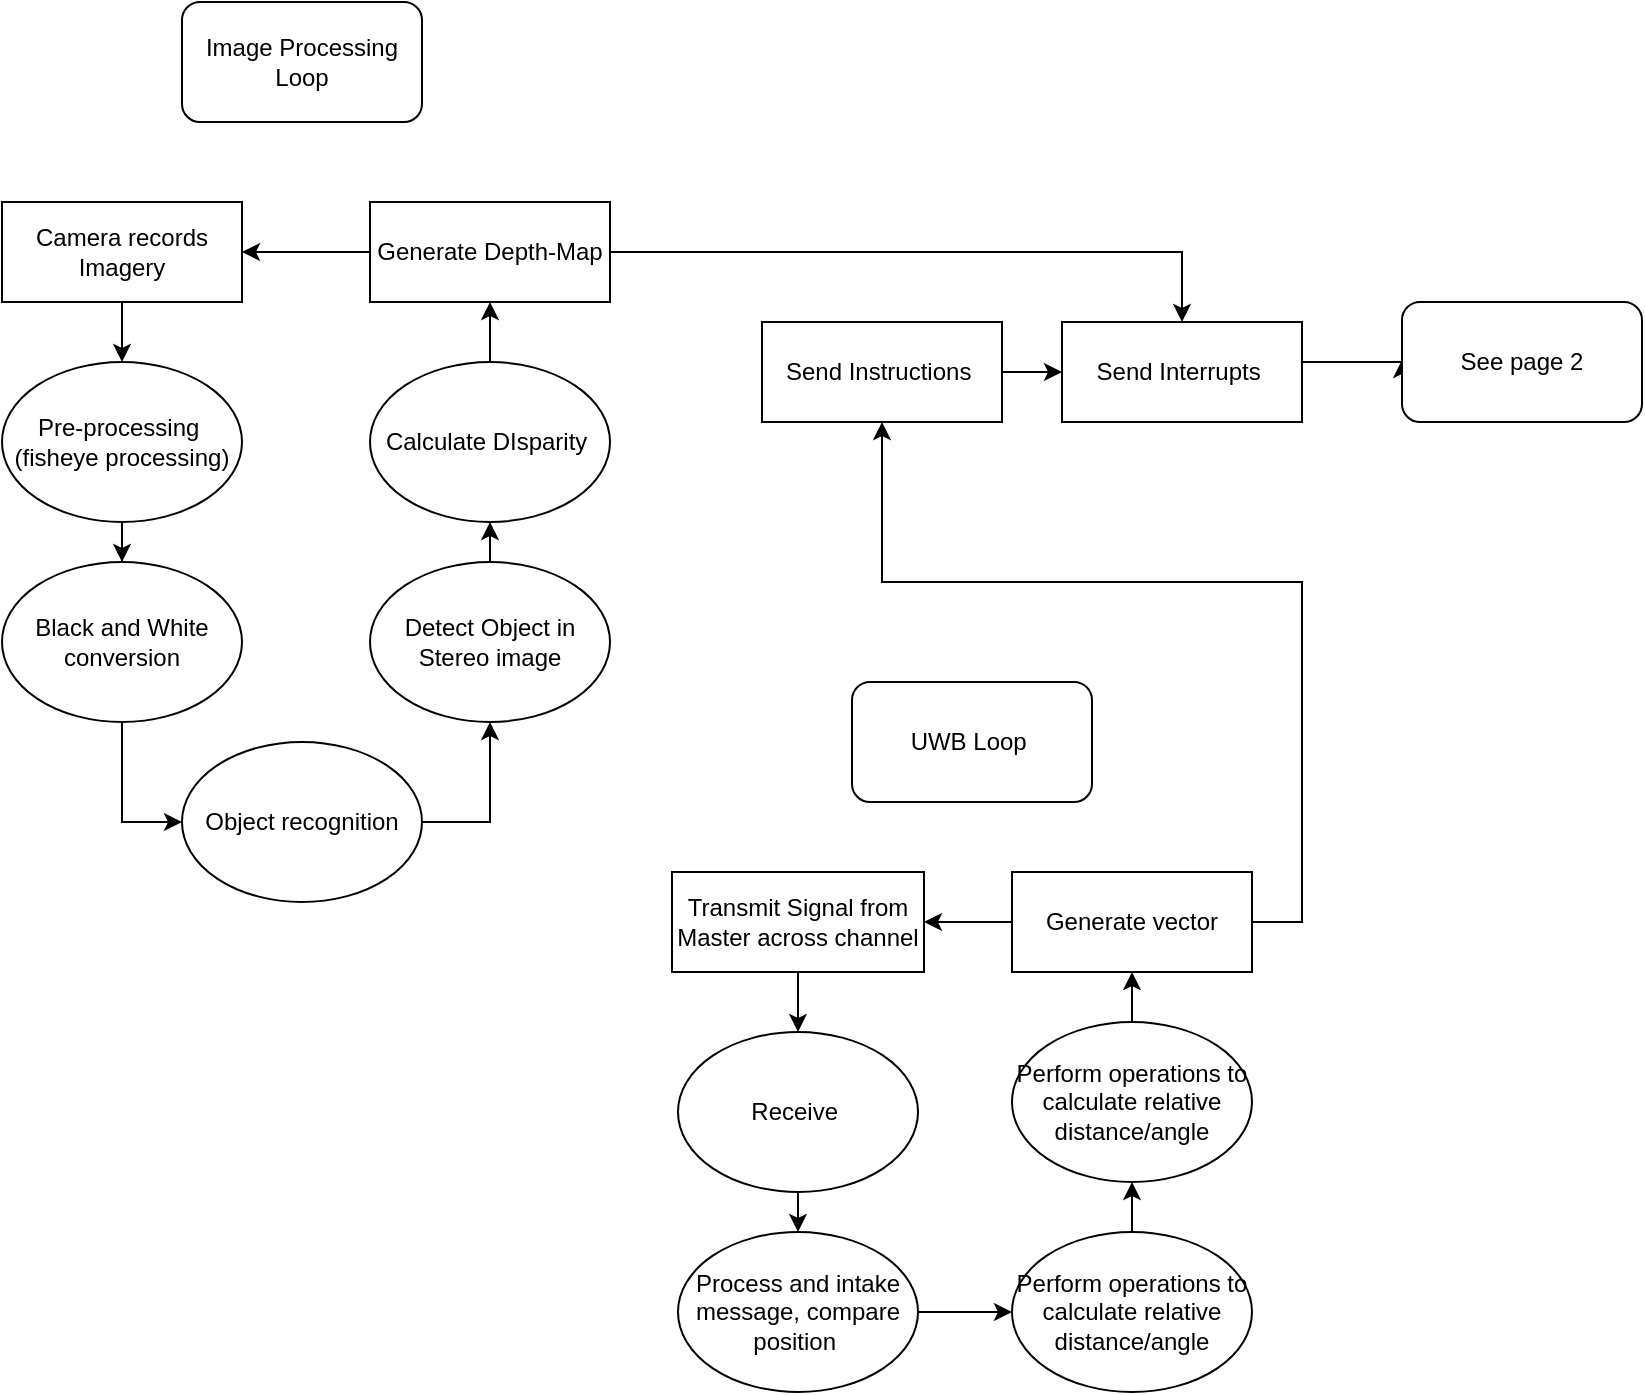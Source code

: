 <mxfile version="27.0.9" pages="3">
  <diagram id="C5RBs43oDa-KdzZeNtuy" name="Page-1">
    <mxGraphModel dx="768" dy="902" grid="1" gridSize="10" guides="1" tooltips="1" connect="1" arrows="1" fold="1" page="1" pageScale="1" pageWidth="827" pageHeight="1169" math="0" shadow="0">
      <root>
        <mxCell id="WIyWlLk6GJQsqaUBKTNV-0" />
        <mxCell id="WIyWlLk6GJQsqaUBKTNV-1" parent="WIyWlLk6GJQsqaUBKTNV-0" />
        <mxCell id="rd_QlPSfM4D5r_hE3z7o-5" value="" style="edgeStyle=orthogonalEdgeStyle;rounded=0;orthogonalLoop=1;jettySize=auto;html=1;" parent="WIyWlLk6GJQsqaUBKTNV-1" source="rd_QlPSfM4D5r_hE3z7o-1" target="rd_QlPSfM4D5r_hE3z7o-4" edge="1">
          <mxGeometry relative="1" as="geometry" />
        </mxCell>
        <mxCell id="rd_QlPSfM4D5r_hE3z7o-1" value="Camera records Imagery" style="rounded=0;whiteSpace=wrap;html=1;" parent="WIyWlLk6GJQsqaUBKTNV-1" vertex="1">
          <mxGeometry x="70" y="120" width="120" height="50" as="geometry" />
        </mxCell>
        <mxCell id="rd_QlPSfM4D5r_hE3z7o-8" value="" style="edgeStyle=orthogonalEdgeStyle;rounded=0;orthogonalLoop=1;jettySize=auto;html=1;" parent="WIyWlLk6GJQsqaUBKTNV-1" source="rd_QlPSfM4D5r_hE3z7o-4" target="rd_QlPSfM4D5r_hE3z7o-7" edge="1">
          <mxGeometry relative="1" as="geometry" />
        </mxCell>
        <mxCell id="rd_QlPSfM4D5r_hE3z7o-4" value="Pre-processing&amp;nbsp;&lt;div&gt;(fisheye processing&lt;span style=&quot;background-color: transparent; color: light-dark(rgb(0, 0, 0), rgb(255, 255, 255));&quot;&gt;)&lt;/span&gt;&lt;/div&gt;" style="ellipse;whiteSpace=wrap;html=1;" parent="WIyWlLk6GJQsqaUBKTNV-1" vertex="1">
          <mxGeometry x="70" y="200" width="120" height="80" as="geometry" />
        </mxCell>
        <mxCell id="rd_QlPSfM4D5r_hE3z7o-26" style="edgeStyle=orthogonalEdgeStyle;rounded=0;orthogonalLoop=1;jettySize=auto;html=1;entryX=0;entryY=0.5;entryDx=0;entryDy=0;" parent="WIyWlLk6GJQsqaUBKTNV-1" source="rd_QlPSfM4D5r_hE3z7o-7" target="rd_QlPSfM4D5r_hE3z7o-11" edge="1">
          <mxGeometry relative="1" as="geometry" />
        </mxCell>
        <mxCell id="rd_QlPSfM4D5r_hE3z7o-7" value="Black and White conversion" style="ellipse;whiteSpace=wrap;html=1;" parent="WIyWlLk6GJQsqaUBKTNV-1" vertex="1">
          <mxGeometry x="70" y="300" width="120" height="80" as="geometry" />
        </mxCell>
        <mxCell id="MH6kXEx2DqcVbVFkg1yE-5" style="edgeStyle=orthogonalEdgeStyle;rounded=0;orthogonalLoop=1;jettySize=auto;html=1;entryX=0.5;entryY=1;entryDx=0;entryDy=0;" parent="WIyWlLk6GJQsqaUBKTNV-1" source="rd_QlPSfM4D5r_hE3z7o-11" target="rd_QlPSfM4D5r_hE3z7o-13" edge="1">
          <mxGeometry relative="1" as="geometry">
            <Array as="points">
              <mxPoint x="314" y="430" />
            </Array>
          </mxGeometry>
        </mxCell>
        <mxCell id="rd_QlPSfM4D5r_hE3z7o-11" value="Object recognition" style="ellipse;whiteSpace=wrap;html=1;" parent="WIyWlLk6GJQsqaUBKTNV-1" vertex="1">
          <mxGeometry x="160" y="390" width="120" height="80" as="geometry" />
        </mxCell>
        <mxCell id="rd_QlPSfM4D5r_hE3z7o-16" value="" style="edgeStyle=orthogonalEdgeStyle;rounded=0;orthogonalLoop=1;jettySize=auto;html=1;" parent="WIyWlLk6GJQsqaUBKTNV-1" source="rd_QlPSfM4D5r_hE3z7o-13" target="rd_QlPSfM4D5r_hE3z7o-15" edge="1">
          <mxGeometry relative="1" as="geometry" />
        </mxCell>
        <mxCell id="rd_QlPSfM4D5r_hE3z7o-13" value="Detect Object in Stereo image" style="ellipse;whiteSpace=wrap;html=1;" parent="WIyWlLk6GJQsqaUBKTNV-1" vertex="1">
          <mxGeometry x="254" y="300" width="120" height="80" as="geometry" />
        </mxCell>
        <mxCell id="rd_QlPSfM4D5r_hE3z7o-20" value="" style="edgeStyle=orthogonalEdgeStyle;rounded=0;orthogonalLoop=1;jettySize=auto;html=1;" parent="WIyWlLk6GJQsqaUBKTNV-1" source="rd_QlPSfM4D5r_hE3z7o-15" target="rd_QlPSfM4D5r_hE3z7o-19" edge="1">
          <mxGeometry relative="1" as="geometry" />
        </mxCell>
        <mxCell id="rd_QlPSfM4D5r_hE3z7o-15" value="Calculate DIsparity&amp;nbsp;" style="ellipse;whiteSpace=wrap;html=1;" parent="WIyWlLk6GJQsqaUBKTNV-1" vertex="1">
          <mxGeometry x="254" y="200" width="120" height="80" as="geometry" />
        </mxCell>
        <mxCell id="U3r4i_t9mM_G8cwDlLlw-13" value="" style="edgeStyle=orthogonalEdgeStyle;rounded=0;orthogonalLoop=1;jettySize=auto;html=1;" parent="WIyWlLk6GJQsqaUBKTNV-1" source="rd_QlPSfM4D5r_hE3z7o-19" target="rd_QlPSfM4D5r_hE3z7o-1" edge="1">
          <mxGeometry relative="1" as="geometry" />
        </mxCell>
        <mxCell id="U3r4i_t9mM_G8cwDlLlw-15" value="" style="edgeStyle=orthogonalEdgeStyle;rounded=0;orthogonalLoop=1;jettySize=auto;html=1;" parent="WIyWlLk6GJQsqaUBKTNV-1" source="rd_QlPSfM4D5r_hE3z7o-19" target="U3r4i_t9mM_G8cwDlLlw-14" edge="1">
          <mxGeometry relative="1" as="geometry" />
        </mxCell>
        <mxCell id="rd_QlPSfM4D5r_hE3z7o-19" value="Generate Depth-Map" style="whiteSpace=wrap;html=1;" parent="WIyWlLk6GJQsqaUBKTNV-1" vertex="1">
          <mxGeometry x="254" y="120" width="120" height="50" as="geometry" />
        </mxCell>
        <mxCell id="rd_QlPSfM4D5r_hE3z7o-25" value="Image Processing Loop" style="rounded=1;whiteSpace=wrap;html=1;" parent="WIyWlLk6GJQsqaUBKTNV-1" vertex="1">
          <mxGeometry x="160" y="20" width="120" height="60" as="geometry" />
        </mxCell>
        <mxCell id="MH6kXEx2DqcVbVFkg1yE-9" value="" style="edgeStyle=orthogonalEdgeStyle;rounded=0;orthogonalLoop=1;jettySize=auto;html=1;" parent="WIyWlLk6GJQsqaUBKTNV-1" source="MH6kXEx2DqcVbVFkg1yE-6" target="MH6kXEx2DqcVbVFkg1yE-8" edge="1">
          <mxGeometry relative="1" as="geometry" />
        </mxCell>
        <mxCell id="MH6kXEx2DqcVbVFkg1yE-6" value="Transmit Signal from Master across channel" style="rounded=0;whiteSpace=wrap;html=1;" parent="WIyWlLk6GJQsqaUBKTNV-1" vertex="1">
          <mxGeometry x="405" y="455" width="126" height="50" as="geometry" />
        </mxCell>
        <mxCell id="MH6kXEx2DqcVbVFkg1yE-7" value="UWB Loop&amp;nbsp;" style="rounded=1;whiteSpace=wrap;html=1;" parent="WIyWlLk6GJQsqaUBKTNV-1" vertex="1">
          <mxGeometry x="495" y="360" width="120" height="60" as="geometry" />
        </mxCell>
        <mxCell id="MH6kXEx2DqcVbVFkg1yE-10" style="edgeStyle=orthogonalEdgeStyle;rounded=0;orthogonalLoop=1;jettySize=auto;html=1;" parent="WIyWlLk6GJQsqaUBKTNV-1" source="MH6kXEx2DqcVbVFkg1yE-8" edge="1">
          <mxGeometry relative="1" as="geometry">
            <mxPoint x="468" y="635" as="targetPoint" />
          </mxGeometry>
        </mxCell>
        <mxCell id="MH6kXEx2DqcVbVFkg1yE-8" value="Receive&amp;nbsp;" style="ellipse;whiteSpace=wrap;html=1;" parent="WIyWlLk6GJQsqaUBKTNV-1" vertex="1">
          <mxGeometry x="408" y="535" width="120" height="80" as="geometry" />
        </mxCell>
        <mxCell id="U3r4i_t9mM_G8cwDlLlw-1" style="edgeStyle=orthogonalEdgeStyle;rounded=0;orthogonalLoop=1;jettySize=auto;html=1;" parent="WIyWlLk6GJQsqaUBKTNV-1" source="MH6kXEx2DqcVbVFkg1yE-11" target="U3r4i_t9mM_G8cwDlLlw-0" edge="1">
          <mxGeometry relative="1" as="geometry" />
        </mxCell>
        <mxCell id="MH6kXEx2DqcVbVFkg1yE-11" value="Process and intake message, compare position&amp;nbsp;" style="ellipse;whiteSpace=wrap;html=1;" parent="WIyWlLk6GJQsqaUBKTNV-1" vertex="1">
          <mxGeometry x="408" y="635" width="120" height="80" as="geometry" />
        </mxCell>
        <mxCell id="U3r4i_t9mM_G8cwDlLlw-3" value="" style="edgeStyle=orthogonalEdgeStyle;rounded=0;orthogonalLoop=1;jettySize=auto;html=1;" parent="WIyWlLk6GJQsqaUBKTNV-1" source="U3r4i_t9mM_G8cwDlLlw-0" target="U3r4i_t9mM_G8cwDlLlw-2" edge="1">
          <mxGeometry relative="1" as="geometry" />
        </mxCell>
        <mxCell id="U3r4i_t9mM_G8cwDlLlw-0" value="Perform operations to calculate relative distance/angle" style="ellipse;whiteSpace=wrap;html=1;" parent="WIyWlLk6GJQsqaUBKTNV-1" vertex="1">
          <mxGeometry x="575" y="635" width="120" height="80" as="geometry" />
        </mxCell>
        <mxCell id="U3r4i_t9mM_G8cwDlLlw-22" value="" style="edgeStyle=orthogonalEdgeStyle;rounded=0;orthogonalLoop=1;jettySize=auto;html=1;" parent="WIyWlLk6GJQsqaUBKTNV-1" source="U3r4i_t9mM_G8cwDlLlw-2" target="U3r4i_t9mM_G8cwDlLlw-21" edge="1">
          <mxGeometry relative="1" as="geometry" />
        </mxCell>
        <mxCell id="U3r4i_t9mM_G8cwDlLlw-2" value="Perform operations to calculate relative distance/angle" style="ellipse;whiteSpace=wrap;html=1;" parent="WIyWlLk6GJQsqaUBKTNV-1" vertex="1">
          <mxGeometry x="575" y="530" width="120" height="80" as="geometry" />
        </mxCell>
        <mxCell id="U3r4i_t9mM_G8cwDlLlw-24" value="" style="edgeStyle=orthogonalEdgeStyle;rounded=0;orthogonalLoop=1;jettySize=auto;html=1;" parent="WIyWlLk6GJQsqaUBKTNV-1" source="U3r4i_t9mM_G8cwDlLlw-8" target="U3r4i_t9mM_G8cwDlLlw-14" edge="1">
          <mxGeometry relative="1" as="geometry" />
        </mxCell>
        <mxCell id="U3r4i_t9mM_G8cwDlLlw-8" value="Send Instructions&amp;nbsp;" style="whiteSpace=wrap;html=1;" parent="WIyWlLk6GJQsqaUBKTNV-1" vertex="1">
          <mxGeometry x="450" y="180" width="120" height="50" as="geometry" />
        </mxCell>
        <mxCell id="U3r4i_t9mM_G8cwDlLlw-29" style="edgeStyle=orthogonalEdgeStyle;rounded=0;orthogonalLoop=1;jettySize=auto;html=1;" parent="WIyWlLk6GJQsqaUBKTNV-1" edge="1">
          <mxGeometry relative="1" as="geometry">
            <mxPoint x="770" y="199" as="targetPoint" />
            <mxPoint x="670" y="199" as="sourcePoint" />
            <Array as="points">
              <mxPoint x="720" y="199" />
              <mxPoint x="720" y="200" />
            </Array>
          </mxGeometry>
        </mxCell>
        <mxCell id="U3r4i_t9mM_G8cwDlLlw-14" value="Send Interrupts&amp;nbsp;" style="whiteSpace=wrap;html=1;" parent="WIyWlLk6GJQsqaUBKTNV-1" vertex="1">
          <mxGeometry x="600" y="180" width="120" height="50" as="geometry" />
        </mxCell>
        <mxCell id="U3r4i_t9mM_G8cwDlLlw-23" value="" style="edgeStyle=orthogonalEdgeStyle;rounded=0;orthogonalLoop=1;jettySize=auto;html=1;" parent="WIyWlLk6GJQsqaUBKTNV-1" source="U3r4i_t9mM_G8cwDlLlw-21" edge="1">
          <mxGeometry relative="1" as="geometry">
            <mxPoint x="620" y="480" as="sourcePoint" />
            <mxPoint x="510" y="230" as="targetPoint" />
            <Array as="points">
              <mxPoint x="720" y="480" />
              <mxPoint x="720" y="310" />
              <mxPoint x="510" y="310" />
            </Array>
          </mxGeometry>
        </mxCell>
        <mxCell id="kbq1ii0_WUdbkzGY9dXV-0" value="" style="edgeStyle=orthogonalEdgeStyle;rounded=0;orthogonalLoop=1;jettySize=auto;html=1;" parent="WIyWlLk6GJQsqaUBKTNV-1" source="U3r4i_t9mM_G8cwDlLlw-21" target="MH6kXEx2DqcVbVFkg1yE-6" edge="1">
          <mxGeometry relative="1" as="geometry" />
        </mxCell>
        <mxCell id="U3r4i_t9mM_G8cwDlLlw-21" value="Generate vector" style="whiteSpace=wrap;html=1;" parent="WIyWlLk6GJQsqaUBKTNV-1" vertex="1">
          <mxGeometry x="575" y="455" width="120" height="50" as="geometry" />
        </mxCell>
        <mxCell id="kbq1ii0_WUdbkzGY9dXV-2" value="See page 2" style="rounded=1;whiteSpace=wrap;html=1;" parent="WIyWlLk6GJQsqaUBKTNV-1" vertex="1">
          <mxGeometry x="770" y="170" width="120" height="60" as="geometry" />
        </mxCell>
      </root>
    </mxGraphModel>
  </diagram>
  <diagram id="5HnrpaC7gH8MJDmgx9hy" name="Page-2">
    <mxGraphModel dx="1191" dy="1302" grid="0" gridSize="10" guides="1" tooltips="1" connect="1" arrows="1" fold="1" page="0" pageScale="1" pageWidth="850" pageHeight="1100" math="0" shadow="0">
      <root>
        <mxCell id="0" />
        <mxCell id="1" parent="0" />
        <mxCell id="apyqzhPTssLmpKWB17XJ-2" value="" style="edgeStyle=none;curved=1;rounded=0;orthogonalLoop=1;jettySize=auto;html=1;fontSize=12;startSize=8;endSize=8;" parent="1" target="kqEHz3gJD7D6tYrZ2SRy-5" edge="1">
          <mxGeometry relative="1" as="geometry">
            <mxPoint x="-19" y="-86" as="sourcePoint" />
          </mxGeometry>
        </mxCell>
        <mxCell id="kqEHz3gJD7D6tYrZ2SRy-2" value="HARDWARE DIAGRAM" style="text;html=1;align=center;verticalAlign=middle;resizable=0;points=[];autosize=1;strokeColor=none;fillColor=none;fontSize=16;" parent="1" vertex="1">
          <mxGeometry x="-99" y="-184" width="190" height="31" as="geometry" />
        </mxCell>
        <mxCell id="apyqzhPTssLmpKWB17XJ-11" value="" style="edgeStyle=none;curved=1;rounded=0;orthogonalLoop=1;jettySize=auto;html=1;fontSize=12;startSize=8;endSize=8;entryX=0.5;entryY=1;entryDx=0;entryDy=0;" parent="1" source="kqEHz3gJD7D6tYrZ2SRy-4" edge="1" target="kqEHz3gJD7D6tYrZ2SRy-8">
          <mxGeometry relative="1" as="geometry">
            <mxPoint x="-250" y="-21" as="targetPoint" />
          </mxGeometry>
        </mxCell>
        <mxCell id="kqEHz3gJD7D6tYrZ2SRy-4" value="power drive motors&amp;nbsp;" style="rounded=1;whiteSpace=wrap;html=1;" parent="1" vertex="1">
          <mxGeometry x="-139" y="84" width="120" height="60" as="geometry" />
        </mxCell>
        <mxCell id="apyqzhPTssLmpKWB17XJ-3" value="" style="edgeStyle=none;curved=1;rounded=0;orthogonalLoop=1;jettySize=auto;html=1;fontSize=12;startSize=8;endSize=8;" parent="1" source="kqEHz3gJD7D6tYrZ2SRy-5" target="kqEHz3gJD7D6tYrZ2SRy-6" edge="1">
          <mxGeometry relative="1" as="geometry" />
        </mxCell>
        <mxCell id="apyqzhPTssLmpKWB17XJ-6" value="" style="edgeStyle=none;curved=1;rounded=0;orthogonalLoop=1;jettySize=auto;html=1;fontSize=12;startSize=8;endSize=8;" parent="1" source="kqEHz3gJD7D6tYrZ2SRy-5" edge="1">
          <mxGeometry relative="1" as="geometry">
            <mxPoint x="204" y="-86" as="targetPoint" />
          </mxGeometry>
        </mxCell>
        <mxCell id="kqEHz3gJD7D6tYrZ2SRy-5" value="if obstacle" style="rounded=1;whiteSpace=wrap;html=1;" parent="1" vertex="1">
          <mxGeometry x="37" y="-116" width="120" height="60" as="geometry" />
        </mxCell>
        <mxCell id="apyqzhPTssLmpKWB17XJ-7" value="" style="edgeStyle=none;curved=1;rounded=0;orthogonalLoop=1;jettySize=auto;html=1;fontSize=12;startSize=8;endSize=8;" parent="1" source="kqEHz3gJD7D6tYrZ2SRy-6" target="kqEHz3gJD7D6tYrZ2SRy-7" edge="1">
          <mxGeometry relative="1" as="geometry" />
        </mxCell>
        <mxCell id="kqEHz3gJD7D6tYrZ2SRy-6" value="using calculated path&amp;nbsp;&lt;div&gt;drive steering motors&lt;/div&gt;" style="rounded=1;whiteSpace=wrap;html=1;" parent="1" vertex="1">
          <mxGeometry x="37" y="-21" width="120" height="60" as="geometry" />
        </mxCell>
        <mxCell id="apyqzhPTssLmpKWB17XJ-13" value="" style="edgeStyle=none;curved=1;rounded=0;orthogonalLoop=1;jettySize=auto;html=1;fontSize=12;startSize=8;endSize=8;" parent="1" source="kqEHz3gJD7D6tYrZ2SRy-7" edge="1">
          <mxGeometry relative="1" as="geometry">
            <mxPoint x="83" y="193" as="targetPoint" />
          </mxGeometry>
        </mxCell>
        <mxCell id="kqEHz3gJD7D6tYrZ2SRy-7" value="power drive motors" style="rounded=1;whiteSpace=wrap;html=1;" parent="1" vertex="1">
          <mxGeometry x="37" y="84" width="120" height="60" as="geometry" />
        </mxCell>
        <mxCell id="apyqzhPTssLmpKWB17XJ-1" value="" style="edgeStyle=none;curved=1;rounded=0;orthogonalLoop=1;jettySize=auto;html=1;fontSize=12;startSize=8;endSize=8;" parent="1" source="kqEHz3gJD7D6tYrZ2SRy-8" edge="1">
          <mxGeometry relative="1" as="geometry">
            <mxPoint x="-139" y="-86" as="targetPoint" />
          </mxGeometry>
        </mxCell>
        <mxCell id="kqEHz3gJD7D6tYrZ2SRy-8" value="UWB scan&amp;nbsp;" style="rounded=1;whiteSpace=wrap;html=1;" parent="1" vertex="1">
          <mxGeometry x="-315" y="-116" width="120" height="60" as="geometry" />
        </mxCell>
        <mxCell id="apyqzhPTssLmpKWB17XJ-21" value="" style="edgeStyle=none;curved=1;rounded=0;orthogonalLoop=1;jettySize=auto;html=1;fontSize=12;startSize=8;endSize=8;" parent="1" source="apyqzhPTssLmpKWB17XJ-4" target="kqEHz3gJD7D6tYrZ2SRy-4" edge="1">
          <mxGeometry relative="1" as="geometry" />
        </mxCell>
        <mxCell id="apyqzhPTssLmpKWB17XJ-4" value="if clear&amp;nbsp;" style="rounded=1;whiteSpace=wrap;html=1;" parent="1" vertex="1">
          <mxGeometry x="-136" y="-18" width="120" height="60" as="geometry" />
        </mxCell>
        <mxCell id="apyqzhPTssLmpKWB17XJ-14" value="" style="endArrow=classic;html=1;rounded=0;fontSize=12;startSize=8;endSize=8;curved=1;" parent="1" edge="1">
          <mxGeometry width="50" height="50" relative="1" as="geometry">
            <mxPoint x="86" y="197" as="sourcePoint" />
            <mxPoint x="-252" y="183" as="targetPoint" />
            <Array as="points">
              <mxPoint x="100" y="180" />
            </Array>
          </mxGeometry>
        </mxCell>
        <mxCell id="apyqzhPTssLmpKWB17XJ-15" value="" style="endArrow=classic;html=1;rounded=0;fontSize=12;startSize=8;endSize=8;curved=1;entryX=0.5;entryY=1;entryDx=0;entryDy=0;" parent="1" edge="1" target="kqEHz3gJD7D6tYrZ2SRy-8">
          <mxGeometry width="50" height="50" relative="1" as="geometry">
            <mxPoint x="-245" y="183" as="sourcePoint" />
            <mxPoint x="-264" y="-11" as="targetPoint" />
          </mxGeometry>
        </mxCell>
        <mxCell id="apyqzhPTssLmpKWB17XJ-18" value="&lt;br&gt;&lt;span style=&quot;color: rgb(0, 0, 0); font-family: Helvetica; font-size: 12px; font-style: normal; font-variant-ligatures: normal; font-variant-caps: normal; font-weight: 400; letter-spacing: normal; orphans: 2; text-align: center; text-indent: 0px; text-transform: none; widows: 2; word-spacing: 0px; -webkit-text-stroke-width: 0px; white-space: normal; background-color: rgb(236, 236, 236); text-decoration-thickness: initial; text-decoration-style: initial; text-decoration-color: initial; float: none; display: inline !important;&quot;&gt;If stuck&lt;/span&gt;&lt;div style=&quot;forced-color-adjust: none; color: rgb(0, 0, 0); font-family: Helvetica; font-size: 12px; font-style: normal; font-variant-ligatures: normal; font-variant-caps: normal; font-weight: 400; letter-spacing: normal; orphans: 2; text-align: center; text-indent: 0px; text-transform: none; widows: 2; word-spacing: 0px; -webkit-text-stroke-width: 0px; white-space: normal; background-color: rgb(236, 236, 236); text-decoration-thickness: initial; text-decoration-style: initial; text-decoration-color: initial;&quot;&gt;Vibrate transmitter&lt;/div&gt;INDICATOR&lt;div&gt;&lt;br/&gt;&lt;/div&gt;" style="shape=hexagon;perimeter=hexagonPerimeter2;whiteSpace=wrap;html=1;fixedSize=1;" parent="1" vertex="1">
          <mxGeometry x="206" y="-126" width="120" height="80" as="geometry" />
        </mxCell>
        <mxCell id="apyqzhPTssLmpKWB17XJ-20" value="" style="edgeStyle=none;curved=1;rounded=0;orthogonalLoop=1;jettySize=auto;html=1;fontSize=12;startSize=8;endSize=8;" parent="1" source="apyqzhPTssLmpKWB17XJ-19" target="apyqzhPTssLmpKWB17XJ-4" edge="1">
          <mxGeometry relative="1" as="geometry" />
        </mxCell>
        <mxCell id="apyqzhPTssLmpKWB17XJ-19" value="visual processing" style="ellipse;whiteSpace=wrap;html=1;" parent="1" vertex="1">
          <mxGeometry x="-139" y="-131" width="120" height="80" as="geometry" />
        </mxCell>
      </root>
    </mxGraphModel>
  </diagram>
  <diagram id="00rKej8ThNamU1xAZgVy" name="Page-3">
    <mxGraphModel grid="0" page="0" gridSize="10" guides="1" tooltips="1" connect="1" arrows="1" fold="1" pageScale="1" pageWidth="850" pageHeight="1100" math="0" shadow="0">
      <root>
        <mxCell id="0" />
        <mxCell id="1" parent="0" />
      </root>
    </mxGraphModel>
  </diagram>
</mxfile>

